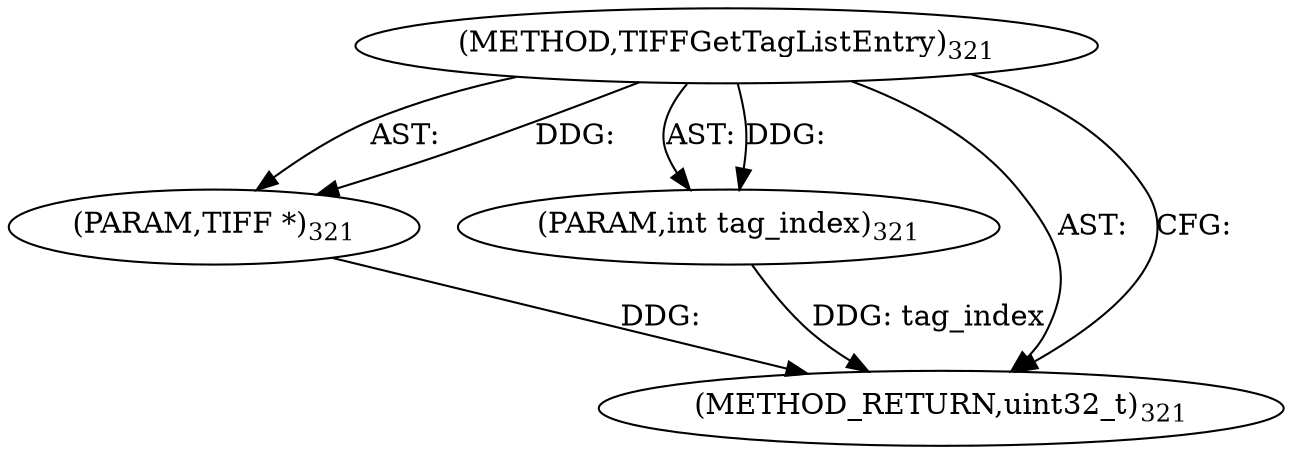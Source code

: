 digraph "TIFFGetTagListEntry" {  
"8410" [label = <(METHOD,TIFFGetTagListEntry)<SUB>321</SUB>> ]
"8411" [label = <(PARAM,TIFF *)<SUB>321</SUB>> ]
"8412" [label = <(PARAM,int tag_index)<SUB>321</SUB>> ]
"8413" [label = <(METHOD_RETURN,uint32_t)<SUB>321</SUB>> ]
  "8410" -> "8411"  [ label = "AST: "] 
  "8410" -> "8412"  [ label = "AST: "] 
  "8410" -> "8413"  [ label = "AST: "] 
  "8410" -> "8413"  [ label = "CFG: "] 
  "8411" -> "8413"  [ label = "DDG: "] 
  "8412" -> "8413"  [ label = "DDG: tag_index"] 
  "8410" -> "8411"  [ label = "DDG: "] 
  "8410" -> "8412"  [ label = "DDG: "] 
}
